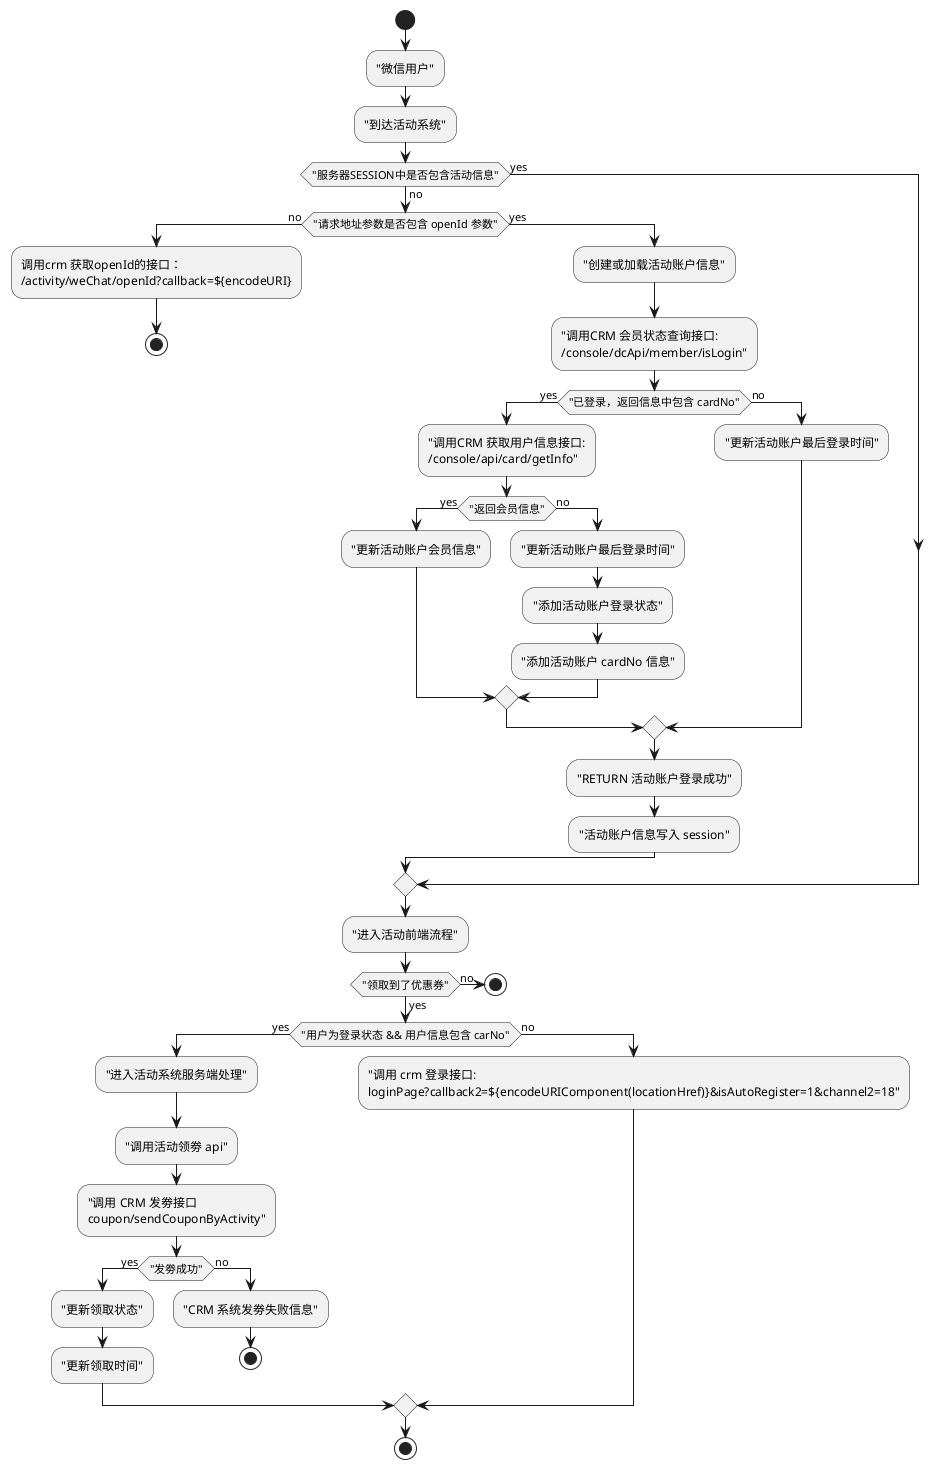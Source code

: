 @startuml
start
:"微信用户";
:"到达活动系统";
if ("服务器SESSION中是否包含活动信息") then (no)
    if ("请求地址参数是否包含 openId 参数") then (no)
        :调用crm 获取openId的接口：
        /activity/weChat/openId?callback=${encodeURI};
    stop
    else (yes)
        :"创建或加载活动账户信息";
        :"调用CRM 会员状态查询接口:
        /console/dcApi/member/isLogin";
           if ("已登录，返回信息中包含 cardNo") then (yes)
               :"调用CRM 获取用户信息接口:
               /console/api/card/getInfo";
               if("返回会员信息") then (yes)
                    :"更新活动账户会员信息";
               else (no)
                    :"更新活动账户最后登录时间";
                    :"添加活动账户登录状态";
                    :"添加活动账户 cardNo 信息";
               endif
           else (no)
               :"更新活动账户最后登录时间";
           endif
        :"RETURN 活动账户登录成功";
        :"活动账户信息写入 session";
    endif
else(yes)
endif
:"进入活动前端流程";
if ("领取到了优惠券") then (yes)
    if("用户为登录状态 && 用户信息包含 carNo") then(yes)
        :"进入活动系统服务端处理";
        :"调用活动领劵 api";
        :"调用 CRM 发劵接口
        coupon/sendCouponByActivity";
        if ("发劵成功") then (yes)
           :"更新领取状态";
           :"更新领取时间";
        else (no)
            :"CRM 系统发劵失败信息";
            stop
        endif
    else (no)
        :"调用 crm 登录接口:
        loginPage?callback2=${encodeURIComponent(locationHref)}&isAutoRegister=1&channel2=18";
    endif
    stop
else(no)
stop
@enduml